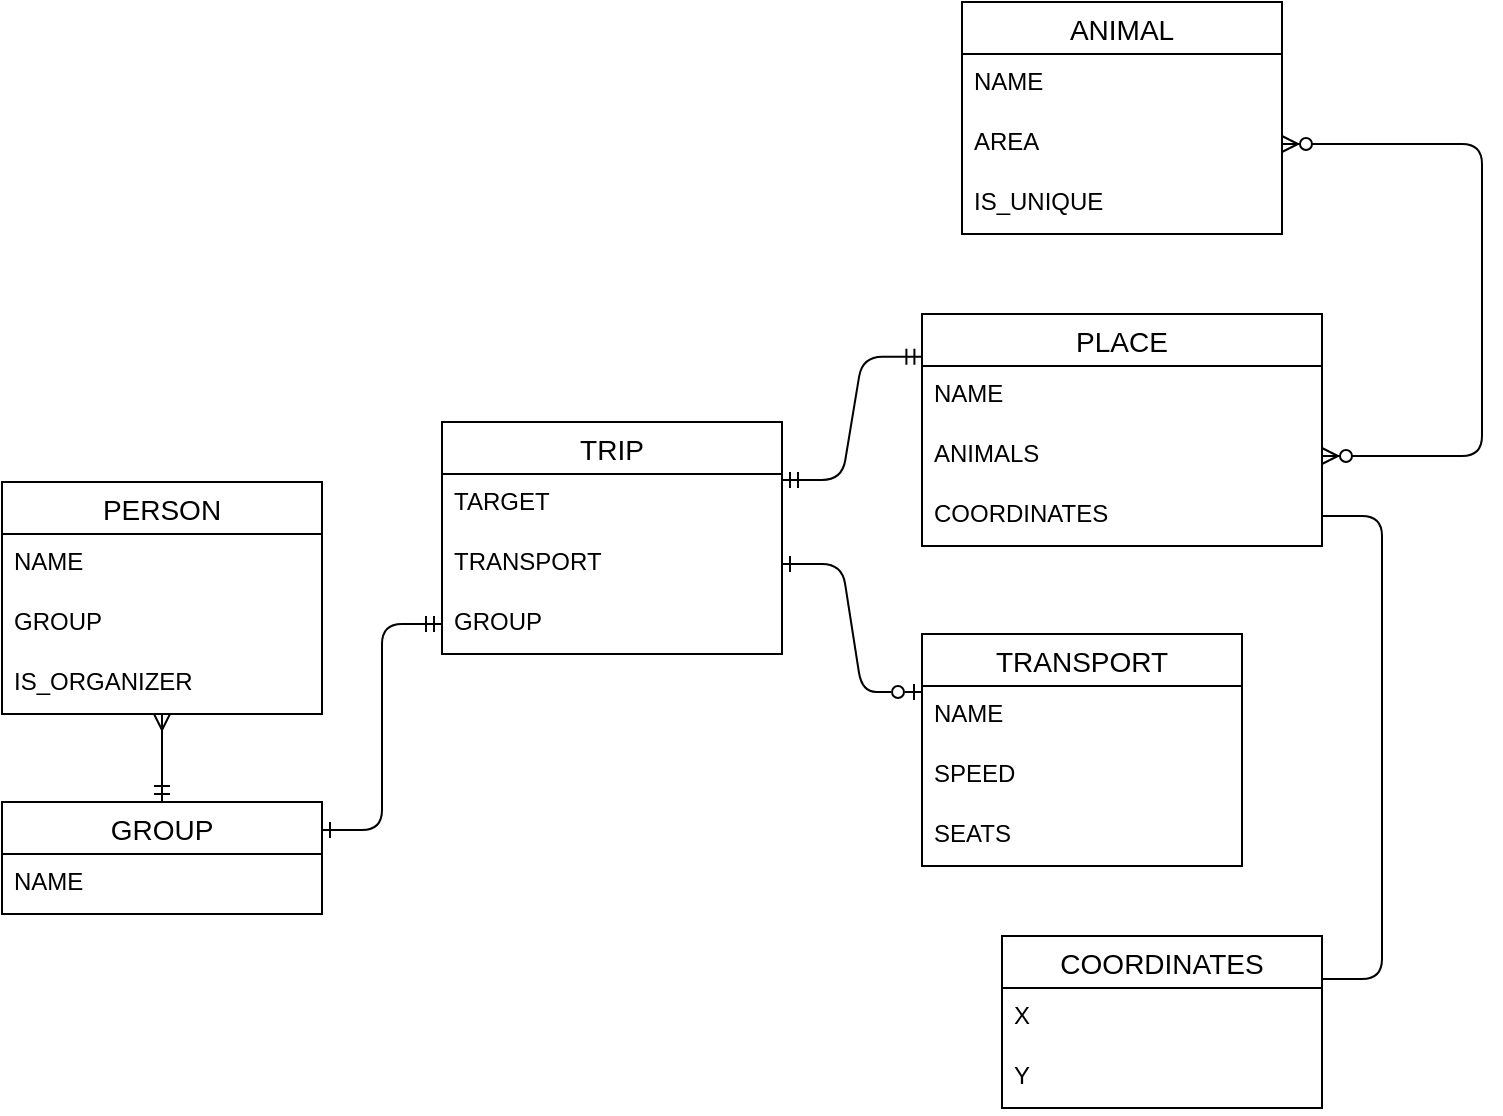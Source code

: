 <mxfile version="26.0.16" pages="2">
  <diagram id="R2lEEEUBdFMjLlhIrx00" name="InfoModel">
    <mxGraphModel dx="954" dy="540" grid="1" gridSize="10" guides="1" tooltips="1" connect="1" arrows="1" fold="1" page="1" pageScale="1" pageWidth="850" pageHeight="1100" math="0" shadow="0" extFonts="Permanent Marker^https://fonts.googleapis.com/css?family=Permanent+Marker">
      <root>
        <mxCell id="0" />
        <mxCell id="1" parent="0" />
        <mxCell id="OggsqAFuib0rC1rTMdXI-14" value="PERSON" style="swimlane;fontStyle=0;childLayout=stackLayout;horizontal=1;startSize=26;horizontalStack=0;resizeParent=1;resizeParentMax=0;resizeLast=0;collapsible=1;marginBottom=0;align=center;fontSize=14;" vertex="1" parent="1">
          <mxGeometry x="80" y="280" width="160" height="116" as="geometry" />
        </mxCell>
        <mxCell id="OggsqAFuib0rC1rTMdXI-15" value="NAME" style="text;strokeColor=none;fillColor=none;spacingLeft=4;spacingRight=4;overflow=hidden;rotatable=0;points=[[0,0.5],[1,0.5]];portConstraint=eastwest;fontSize=12;whiteSpace=wrap;html=1;" vertex="1" parent="OggsqAFuib0rC1rTMdXI-14">
          <mxGeometry y="26" width="160" height="30" as="geometry" />
        </mxCell>
        <mxCell id="OggsqAFuib0rC1rTMdXI-17" value="GROUP" style="text;strokeColor=none;fillColor=none;spacingLeft=4;spacingRight=4;overflow=hidden;rotatable=0;points=[[0,0.5],[1,0.5]];portConstraint=eastwest;fontSize=12;whiteSpace=wrap;html=1;" vertex="1" parent="OggsqAFuib0rC1rTMdXI-14">
          <mxGeometry y="56" width="160" height="30" as="geometry" />
        </mxCell>
        <mxCell id="Uk3YnGbF77FNrOZJx2LO-1" value="IS_ORGANIZER" style="text;strokeColor=none;fillColor=none;spacingLeft=4;spacingRight=4;overflow=hidden;rotatable=0;points=[[0,0.5],[1,0.5]];portConstraint=eastwest;fontSize=12;whiteSpace=wrap;html=1;" vertex="1" parent="OggsqAFuib0rC1rTMdXI-14">
          <mxGeometry y="86" width="160" height="30" as="geometry" />
        </mxCell>
        <mxCell id="OggsqAFuib0rC1rTMdXI-22" value="TRIP" style="swimlane;fontStyle=0;childLayout=stackLayout;horizontal=1;startSize=26;horizontalStack=0;resizeParent=1;resizeParentMax=0;resizeLast=0;collapsible=1;marginBottom=0;align=center;fontSize=14;" vertex="1" parent="1">
          <mxGeometry x="300" y="250" width="170" height="116" as="geometry" />
        </mxCell>
        <mxCell id="OggsqAFuib0rC1rTMdXI-23" value="TARGET" style="text;strokeColor=none;fillColor=none;spacingLeft=4;spacingRight=4;overflow=hidden;rotatable=0;points=[[0,0.5],[1,0.5]];portConstraint=eastwest;fontSize=12;whiteSpace=wrap;html=1;" vertex="1" parent="OggsqAFuib0rC1rTMdXI-22">
          <mxGeometry y="26" width="170" height="30" as="geometry" />
        </mxCell>
        <mxCell id="OggsqAFuib0rC1rTMdXI-24" value="TRANSPORT" style="text;strokeColor=none;fillColor=none;spacingLeft=4;spacingRight=4;overflow=hidden;rotatable=0;points=[[0,0.5],[1,0.5]];portConstraint=eastwest;fontSize=12;whiteSpace=wrap;html=1;" vertex="1" parent="OggsqAFuib0rC1rTMdXI-22">
          <mxGeometry y="56" width="170" height="30" as="geometry" />
        </mxCell>
        <mxCell id="OggsqAFuib0rC1rTMdXI-25" value="GROUP" style="text;strokeColor=none;fillColor=none;spacingLeft=4;spacingRight=4;overflow=hidden;rotatable=0;points=[[0,0.5],[1,0.5]];portConstraint=eastwest;fontSize=12;whiteSpace=wrap;html=1;" vertex="1" parent="OggsqAFuib0rC1rTMdXI-22">
          <mxGeometry y="86" width="170" height="30" as="geometry" />
        </mxCell>
        <mxCell id="OggsqAFuib0rC1rTMdXI-26" value="GROUP" style="swimlane;fontStyle=0;childLayout=stackLayout;horizontal=1;startSize=26;horizontalStack=0;resizeParent=1;resizeParentMax=0;resizeLast=0;collapsible=1;marginBottom=0;align=center;fontSize=14;" vertex="1" parent="1">
          <mxGeometry x="80" y="440" width="160" height="56" as="geometry" />
        </mxCell>
        <mxCell id="OggsqAFuib0rC1rTMdXI-27" value="NAME" style="text;strokeColor=none;fillColor=none;spacingLeft=4;spacingRight=4;overflow=hidden;rotatable=0;points=[[0,0.5],[1,0.5]];portConstraint=eastwest;fontSize=12;whiteSpace=wrap;html=1;" vertex="1" parent="OggsqAFuib0rC1rTMdXI-26">
          <mxGeometry y="26" width="160" height="30" as="geometry" />
        </mxCell>
        <mxCell id="OggsqAFuib0rC1rTMdXI-30" value="PLACE" style="swimlane;fontStyle=0;childLayout=stackLayout;horizontal=1;startSize=26;horizontalStack=0;resizeParent=1;resizeParentMax=0;resizeLast=0;collapsible=1;marginBottom=0;align=center;fontSize=14;" vertex="1" parent="1">
          <mxGeometry x="540" y="196" width="200" height="116" as="geometry" />
        </mxCell>
        <mxCell id="OggsqAFuib0rC1rTMdXI-31" value="NAME" style="text;strokeColor=none;fillColor=none;spacingLeft=4;spacingRight=4;overflow=hidden;rotatable=0;points=[[0,0.5],[1,0.5]];portConstraint=eastwest;fontSize=12;whiteSpace=wrap;html=1;" vertex="1" parent="OggsqAFuib0rC1rTMdXI-30">
          <mxGeometry y="26" width="200" height="30" as="geometry" />
        </mxCell>
        <mxCell id="OggsqAFuib0rC1rTMdXI-32" value="ANIMALS" style="text;strokeColor=none;fillColor=none;spacingLeft=4;spacingRight=4;overflow=hidden;rotatable=0;points=[[0,0.5],[1,0.5]];portConstraint=eastwest;fontSize=12;whiteSpace=wrap;html=1;" vertex="1" parent="OggsqAFuib0rC1rTMdXI-30">
          <mxGeometry y="56" width="200" height="30" as="geometry" />
        </mxCell>
        <mxCell id="OggsqAFuib0rC1rTMdXI-58" value="COORDINATES" style="text;strokeColor=none;fillColor=none;spacingLeft=4;spacingRight=4;overflow=hidden;rotatable=0;points=[[0,0.5],[1,0.5]];portConstraint=eastwest;fontSize=12;whiteSpace=wrap;html=1;" vertex="1" parent="OggsqAFuib0rC1rTMdXI-30">
          <mxGeometry y="86" width="200" height="30" as="geometry" />
        </mxCell>
        <mxCell id="OggsqAFuib0rC1rTMdXI-34" value="ANIMAL" style="swimlane;fontStyle=0;childLayout=stackLayout;horizontal=1;startSize=26;horizontalStack=0;resizeParent=1;resizeParentMax=0;resizeLast=0;collapsible=1;marginBottom=0;align=center;fontSize=14;" vertex="1" parent="1">
          <mxGeometry x="560" y="40" width="160" height="116" as="geometry" />
        </mxCell>
        <mxCell id="OggsqAFuib0rC1rTMdXI-35" value="NAME" style="text;strokeColor=none;fillColor=none;spacingLeft=4;spacingRight=4;overflow=hidden;rotatable=0;points=[[0,0.5],[1,0.5]];portConstraint=eastwest;fontSize=12;whiteSpace=wrap;html=1;" vertex="1" parent="OggsqAFuib0rC1rTMdXI-34">
          <mxGeometry y="26" width="160" height="30" as="geometry" />
        </mxCell>
        <mxCell id="OggsqAFuib0rC1rTMdXI-36" value="AREA" style="text;strokeColor=none;fillColor=none;spacingLeft=4;spacingRight=4;overflow=hidden;rotatable=0;points=[[0,0.5],[1,0.5]];portConstraint=eastwest;fontSize=12;whiteSpace=wrap;html=1;" vertex="1" parent="OggsqAFuib0rC1rTMdXI-34">
          <mxGeometry y="56" width="160" height="30" as="geometry" />
        </mxCell>
        <mxCell id="OggsqAFuib0rC1rTMdXI-57" value="IS_UNIQUE" style="text;strokeColor=none;fillColor=none;spacingLeft=4;spacingRight=4;overflow=hidden;rotatable=0;points=[[0,0.5],[1,0.5]];portConstraint=eastwest;fontSize=12;whiteSpace=wrap;html=1;" vertex="1" parent="OggsqAFuib0rC1rTMdXI-34">
          <mxGeometry y="86" width="160" height="30" as="geometry" />
        </mxCell>
        <mxCell id="OggsqAFuib0rC1rTMdXI-38" value="TRANSPORT" style="swimlane;fontStyle=0;childLayout=stackLayout;horizontal=1;startSize=26;horizontalStack=0;resizeParent=1;resizeParentMax=0;resizeLast=0;collapsible=1;marginBottom=0;align=center;fontSize=14;" vertex="1" parent="1">
          <mxGeometry x="540" y="356" width="160" height="116" as="geometry" />
        </mxCell>
        <mxCell id="OggsqAFuib0rC1rTMdXI-39" value="NAME" style="text;strokeColor=none;fillColor=none;spacingLeft=4;spacingRight=4;overflow=hidden;rotatable=0;points=[[0,0.5],[1,0.5]];portConstraint=eastwest;fontSize=12;whiteSpace=wrap;html=1;" vertex="1" parent="OggsqAFuib0rC1rTMdXI-38">
          <mxGeometry y="26" width="160" height="30" as="geometry" />
        </mxCell>
        <mxCell id="OggsqAFuib0rC1rTMdXI-56" value="SPEED" style="text;strokeColor=none;fillColor=none;spacingLeft=4;spacingRight=4;overflow=hidden;rotatable=0;points=[[0,0.5],[1,0.5]];portConstraint=eastwest;fontSize=12;whiteSpace=wrap;html=1;" vertex="1" parent="OggsqAFuib0rC1rTMdXI-38">
          <mxGeometry y="56" width="160" height="30" as="geometry" />
        </mxCell>
        <mxCell id="3mvl4w1A4kzIvCCZWkbe-1" value="SEATS" style="text;strokeColor=none;fillColor=none;spacingLeft=4;spacingRight=4;overflow=hidden;rotatable=0;points=[[0,0.5],[1,0.5]];portConstraint=eastwest;fontSize=12;whiteSpace=wrap;html=1;" vertex="1" parent="OggsqAFuib0rC1rTMdXI-38">
          <mxGeometry y="86" width="160" height="30" as="geometry" />
        </mxCell>
        <mxCell id="OggsqAFuib0rC1rTMdXI-46" value="" style="edgeStyle=elbowEdgeStyle;fontSize=12;html=1;endArrow=ERzeroToMany;endFill=1;startArrow=ERzeroToMany;rounded=1;entryX=1;entryY=0.5;entryDx=0;entryDy=0;exitX=1;exitY=0.5;exitDx=0;exitDy=0;curved=0;" edge="1" parent="1" source="OggsqAFuib0rC1rTMdXI-32" target="OggsqAFuib0rC1rTMdXI-36">
          <mxGeometry width="100" height="100" relative="1" as="geometry">
            <mxPoint x="680" y="416" as="sourcePoint" />
            <mxPoint x="780" y="316" as="targetPoint" />
            <Array as="points">
              <mxPoint x="820" y="200" />
            </Array>
          </mxGeometry>
        </mxCell>
        <mxCell id="OggsqAFuib0rC1rTMdXI-47" value="" style="edgeStyle=entityRelationEdgeStyle;fontSize=12;html=1;endArrow=ERmandOne;startArrow=ERmandOne;rounded=1;exitX=1;exitY=0.25;exitDx=0;exitDy=0;entryX=0.001;entryY=0.184;entryDx=0;entryDy=0;entryPerimeter=0;curved=0;" edge="1" parent="1" source="OggsqAFuib0rC1rTMdXI-22" target="OggsqAFuib0rC1rTMdXI-30">
          <mxGeometry width="100" height="100" relative="1" as="geometry">
            <mxPoint x="530" y="400" as="sourcePoint" />
            <mxPoint x="630" y="300" as="targetPoint" />
          </mxGeometry>
        </mxCell>
        <mxCell id="OggsqAFuib0rC1rTMdXI-48" value="" style="fontSize=12;html=1;endArrow=ERmandOne;endFill=0;rounded=1;startArrow=ERmany;startFill=0;flowAnimation=0;shadow=0;strokeColor=default;entryX=0.5;entryY=0;entryDx=0;entryDy=0;curved=0;" edge="1" parent="1" source="Uk3YnGbF77FNrOZJx2LO-1" target="OggsqAFuib0rC1rTMdXI-26">
          <mxGeometry width="100" height="100" relative="1" as="geometry">
            <mxPoint x="160" y="400" as="sourcePoint" />
            <mxPoint x="180" y="380" as="targetPoint" />
          </mxGeometry>
        </mxCell>
        <mxCell id="OggsqAFuib0rC1rTMdXI-53" value="" style="endArrow=ERmandOne;html=1;rounded=1;exitX=1;exitY=0.25;exitDx=0;exitDy=0;entryX=0;entryY=0.5;entryDx=0;entryDy=0;edgeStyle=entityRelationEdgeStyle;curved=0;startArrow=ERone;startFill=0;endFill=0;" edge="1" parent="1" source="OggsqAFuib0rC1rTMdXI-26" target="OggsqAFuib0rC1rTMdXI-25">
          <mxGeometry relative="1" as="geometry">
            <mxPoint x="220" y="320" as="sourcePoint" />
            <mxPoint x="380" y="320" as="targetPoint" />
          </mxGeometry>
        </mxCell>
        <mxCell id="OggsqAFuib0rC1rTMdXI-55" value="" style="endArrow=ERzeroToOne;html=1;rounded=1;exitX=1;exitY=0.5;exitDx=0;exitDy=0;entryX=0;entryY=0.25;entryDx=0;entryDy=0;edgeStyle=entityRelationEdgeStyle;curved=0;startArrow=ERone;startFill=0;endFill=0;" edge="1" parent="1" source="OggsqAFuib0rC1rTMdXI-24" target="OggsqAFuib0rC1rTMdXI-38">
          <mxGeometry relative="1" as="geometry">
            <mxPoint x="560" y="410" as="sourcePoint" />
            <mxPoint x="720" y="410" as="targetPoint" />
          </mxGeometry>
        </mxCell>
        <mxCell id="OggsqAFuib0rC1rTMdXI-59" value="COORDINATES" style="swimlane;fontStyle=0;childLayout=stackLayout;horizontal=1;startSize=26;horizontalStack=0;resizeParent=1;resizeParentMax=0;resizeLast=0;collapsible=1;marginBottom=0;align=center;fontSize=14;" vertex="1" parent="1">
          <mxGeometry x="580" y="507" width="160" height="86" as="geometry" />
        </mxCell>
        <mxCell id="OggsqAFuib0rC1rTMdXI-60" value="X" style="text;strokeColor=none;fillColor=none;spacingLeft=4;spacingRight=4;overflow=hidden;rotatable=0;points=[[0,0.5],[1,0.5]];portConstraint=eastwest;fontSize=12;whiteSpace=wrap;html=1;" vertex="1" parent="OggsqAFuib0rC1rTMdXI-59">
          <mxGeometry y="26" width="160" height="30" as="geometry" />
        </mxCell>
        <mxCell id="OggsqAFuib0rC1rTMdXI-61" value="Y" style="text;strokeColor=none;fillColor=none;spacingLeft=4;spacingRight=4;overflow=hidden;rotatable=0;points=[[0,0.5],[1,0.5]];portConstraint=eastwest;fontSize=12;whiteSpace=wrap;html=1;" vertex="1" parent="OggsqAFuib0rC1rTMdXI-59">
          <mxGeometry y="56" width="160" height="30" as="geometry" />
        </mxCell>
        <mxCell id="OggsqAFuib0rC1rTMdXI-63" value="" style="endArrow=none;html=1;rounded=1;entryX=1;entryY=0.25;entryDx=0;entryDy=0;exitX=1;exitY=0.5;exitDx=0;exitDy=0;edgeStyle=entityRelationEdgeStyle;curved=0;" edge="1" parent="1" source="OggsqAFuib0rC1rTMdXI-58" target="OggsqAFuib0rC1rTMdXI-59">
          <mxGeometry relative="1" as="geometry">
            <mxPoint x="720" y="356" as="sourcePoint" />
            <mxPoint x="880" y="356" as="targetPoint" />
          </mxGeometry>
        </mxCell>
      </root>
    </mxGraphModel>
  </diagram>
  <diagram id="WqxsdlxMaS7PFd0vbTAu" name="DataModel">
    <mxGraphModel dx="871" dy="493" grid="1" gridSize="10" guides="1" tooltips="1" connect="1" arrows="1" fold="1" page="1" pageScale="1" pageWidth="827" pageHeight="1169" math="0" shadow="0">
      <root>
        <mxCell id="0" />
        <mxCell id="1" parent="0" />
        <mxCell id="Y_mNn37jYpmO57nyVaMa-1" value="TRIPS" style="shape=table;startSize=30;container=1;collapsible=1;childLayout=tableLayout;fixedRows=1;rowLines=0;fontStyle=1;align=center;resizeLast=1;html=1;" vertex="1" parent="1">
          <mxGeometry x="329" y="490" width="180" height="150" as="geometry" />
        </mxCell>
        <mxCell id="Y_mNn37jYpmO57nyVaMa-2" value="" style="shape=tableRow;horizontal=0;startSize=0;swimlaneHead=0;swimlaneBody=0;fillColor=none;collapsible=0;dropTarget=0;points=[[0,0.5],[1,0.5]];portConstraint=eastwest;top=0;left=0;right=0;bottom=1;" vertex="1" parent="Y_mNn37jYpmO57nyVaMa-1">
          <mxGeometry y="30" width="180" height="30" as="geometry" />
        </mxCell>
        <mxCell id="Y_mNn37jYpmO57nyVaMa-3" value="PK" style="shape=partialRectangle;connectable=0;fillColor=none;top=0;left=0;bottom=0;right=0;fontStyle=1;overflow=hidden;whiteSpace=wrap;html=1;" vertex="1" parent="Y_mNn37jYpmO57nyVaMa-2">
          <mxGeometry width="30" height="30" as="geometry">
            <mxRectangle width="30" height="30" as="alternateBounds" />
          </mxGeometry>
        </mxCell>
        <mxCell id="Y_mNn37jYpmO57nyVaMa-4" value="TRIP_ID integer" style="shape=partialRectangle;connectable=0;fillColor=none;top=0;left=0;bottom=0;right=0;align=left;spacingLeft=6;fontStyle=5;overflow=hidden;whiteSpace=wrap;html=1;" vertex="1" parent="Y_mNn37jYpmO57nyVaMa-2">
          <mxGeometry x="30" width="150" height="30" as="geometry">
            <mxRectangle width="150" height="30" as="alternateBounds" />
          </mxGeometry>
        </mxCell>
        <mxCell id="Y_mNn37jYpmO57nyVaMa-5" value="" style="shape=tableRow;horizontal=0;startSize=0;swimlaneHead=0;swimlaneBody=0;fillColor=none;collapsible=0;dropTarget=0;points=[[0,0.5],[1,0.5]];portConstraint=eastwest;top=0;left=0;right=0;bottom=0;" vertex="1" parent="Y_mNn37jYpmO57nyVaMa-1">
          <mxGeometry y="60" width="180" height="30" as="geometry" />
        </mxCell>
        <mxCell id="Y_mNn37jYpmO57nyVaMa-6" value="FK" style="shape=partialRectangle;connectable=0;fillColor=none;top=0;left=0;bottom=0;right=0;editable=1;overflow=hidden;whiteSpace=wrap;html=1;" vertex="1" parent="Y_mNn37jYpmO57nyVaMa-5">
          <mxGeometry width="30" height="30" as="geometry">
            <mxRectangle width="30" height="30" as="alternateBounds" />
          </mxGeometry>
        </mxCell>
        <mxCell id="Y_mNn37jYpmO57nyVaMa-7" value="TARGET_ID integer" style="shape=partialRectangle;connectable=0;fillColor=none;top=0;left=0;bottom=0;right=0;align=left;spacingLeft=6;overflow=hidden;whiteSpace=wrap;html=1;" vertex="1" parent="Y_mNn37jYpmO57nyVaMa-5">
          <mxGeometry x="30" width="150" height="30" as="geometry">
            <mxRectangle width="150" height="30" as="alternateBounds" />
          </mxGeometry>
        </mxCell>
        <mxCell id="Y_mNn37jYpmO57nyVaMa-8" value="" style="shape=tableRow;horizontal=0;startSize=0;swimlaneHead=0;swimlaneBody=0;fillColor=none;collapsible=0;dropTarget=0;points=[[0,0.5],[1,0.5]];portConstraint=eastwest;top=0;left=0;right=0;bottom=0;" vertex="1" parent="Y_mNn37jYpmO57nyVaMa-1">
          <mxGeometry y="90" width="180" height="30" as="geometry" />
        </mxCell>
        <mxCell id="Y_mNn37jYpmO57nyVaMa-9" value="FK" style="shape=partialRectangle;connectable=0;fillColor=none;top=0;left=0;bottom=0;right=0;editable=1;overflow=hidden;whiteSpace=wrap;html=1;" vertex="1" parent="Y_mNn37jYpmO57nyVaMa-8">
          <mxGeometry width="30" height="30" as="geometry">
            <mxRectangle width="30" height="30" as="alternateBounds" />
          </mxGeometry>
        </mxCell>
        <mxCell id="Y_mNn37jYpmO57nyVaMa-10" value="TRANSPORT_ID integer" style="shape=partialRectangle;connectable=0;fillColor=none;top=0;left=0;bottom=0;right=0;align=left;spacingLeft=6;overflow=hidden;whiteSpace=wrap;html=1;" vertex="1" parent="Y_mNn37jYpmO57nyVaMa-8">
          <mxGeometry x="30" width="150" height="30" as="geometry">
            <mxRectangle width="150" height="30" as="alternateBounds" />
          </mxGeometry>
        </mxCell>
        <mxCell id="CE8Wa0NXN0sI7_mEBsU2-5" value="" style="shape=tableRow;horizontal=0;startSize=0;swimlaneHead=0;swimlaneBody=0;fillColor=none;collapsible=0;dropTarget=0;points=[[0,0.5],[1,0.5]];portConstraint=eastwest;top=0;left=0;right=0;bottom=0;" vertex="1" parent="Y_mNn37jYpmO57nyVaMa-1">
          <mxGeometry y="120" width="180" height="30" as="geometry" />
        </mxCell>
        <mxCell id="CE8Wa0NXN0sI7_mEBsU2-6" value="FK" style="shape=partialRectangle;connectable=0;fillColor=none;top=0;left=0;bottom=0;right=0;editable=1;overflow=hidden;" vertex="1" parent="CE8Wa0NXN0sI7_mEBsU2-5">
          <mxGeometry width="30" height="30" as="geometry">
            <mxRectangle width="30" height="30" as="alternateBounds" />
          </mxGeometry>
        </mxCell>
        <mxCell id="CE8Wa0NXN0sI7_mEBsU2-7" value="GROUP_ID integer" style="shape=partialRectangle;connectable=0;fillColor=none;top=0;left=0;bottom=0;right=0;align=left;spacingLeft=6;overflow=hidden;" vertex="1" parent="CE8Wa0NXN0sI7_mEBsU2-5">
          <mxGeometry x="30" width="150" height="30" as="geometry">
            <mxRectangle width="150" height="30" as="alternateBounds" />
          </mxGeometry>
        </mxCell>
        <mxCell id="oRTQpRsp6UkR21cU4vb7-1" value="TRANSPORTS" style="shape=table;startSize=30;container=1;collapsible=1;childLayout=tableLayout;fixedRows=1;rowLines=0;fontStyle=1;align=center;resizeLast=1;html=1;" vertex="1" parent="1">
          <mxGeometry x="589" y="550" width="180" height="150" as="geometry" />
        </mxCell>
        <mxCell id="oRTQpRsp6UkR21cU4vb7-2" value="" style="shape=tableRow;horizontal=0;startSize=0;swimlaneHead=0;swimlaneBody=0;fillColor=none;collapsible=0;dropTarget=0;points=[[0,0.5],[1,0.5]];portConstraint=eastwest;top=0;left=0;right=0;bottom=1;" vertex="1" parent="oRTQpRsp6UkR21cU4vb7-1">
          <mxGeometry y="30" width="180" height="30" as="geometry" />
        </mxCell>
        <mxCell id="oRTQpRsp6UkR21cU4vb7-3" value="PK" style="shape=partialRectangle;connectable=0;fillColor=none;top=0;left=0;bottom=0;right=0;fontStyle=1;overflow=hidden;whiteSpace=wrap;html=1;" vertex="1" parent="oRTQpRsp6UkR21cU4vb7-2">
          <mxGeometry width="30" height="30" as="geometry">
            <mxRectangle width="30" height="30" as="alternateBounds" />
          </mxGeometry>
        </mxCell>
        <mxCell id="oRTQpRsp6UkR21cU4vb7-4" value="TRANSPORT_ID integer" style="shape=partialRectangle;connectable=0;fillColor=none;top=0;left=0;bottom=0;right=0;align=left;spacingLeft=6;fontStyle=5;overflow=hidden;whiteSpace=wrap;html=1;" vertex="1" parent="oRTQpRsp6UkR21cU4vb7-2">
          <mxGeometry x="30" width="150" height="30" as="geometry">
            <mxRectangle width="150" height="30" as="alternateBounds" />
          </mxGeometry>
        </mxCell>
        <mxCell id="oRTQpRsp6UkR21cU4vb7-5" value="" style="shape=tableRow;horizontal=0;startSize=0;swimlaneHead=0;swimlaneBody=0;fillColor=none;collapsible=0;dropTarget=0;points=[[0,0.5],[1,0.5]];portConstraint=eastwest;top=0;left=0;right=0;bottom=0;" vertex="1" parent="oRTQpRsp6UkR21cU4vb7-1">
          <mxGeometry y="60" width="180" height="30" as="geometry" />
        </mxCell>
        <mxCell id="oRTQpRsp6UkR21cU4vb7-6" value="" style="shape=partialRectangle;connectable=0;fillColor=none;top=0;left=0;bottom=0;right=0;editable=1;overflow=hidden;whiteSpace=wrap;html=1;" vertex="1" parent="oRTQpRsp6UkR21cU4vb7-5">
          <mxGeometry width="30" height="30" as="geometry">
            <mxRectangle width="30" height="30" as="alternateBounds" />
          </mxGeometry>
        </mxCell>
        <mxCell id="oRTQpRsp6UkR21cU4vb7-7" value="NAME text" style="shape=partialRectangle;connectable=0;fillColor=none;top=0;left=0;bottom=0;right=0;align=left;spacingLeft=6;overflow=hidden;whiteSpace=wrap;html=1;" vertex="1" parent="oRTQpRsp6UkR21cU4vb7-5">
          <mxGeometry x="30" width="150" height="30" as="geometry">
            <mxRectangle width="150" height="30" as="alternateBounds" />
          </mxGeometry>
        </mxCell>
        <mxCell id="oRTQpRsp6UkR21cU4vb7-8" value="" style="shape=tableRow;horizontal=0;startSize=0;swimlaneHead=0;swimlaneBody=0;fillColor=none;collapsible=0;dropTarget=0;points=[[0,0.5],[1,0.5]];portConstraint=eastwest;top=0;left=0;right=0;bottom=0;" vertex="1" parent="oRTQpRsp6UkR21cU4vb7-1">
          <mxGeometry y="90" width="180" height="30" as="geometry" />
        </mxCell>
        <mxCell id="oRTQpRsp6UkR21cU4vb7-9" value="" style="shape=partialRectangle;connectable=0;fillColor=none;top=0;left=0;bottom=0;right=0;editable=1;overflow=hidden;whiteSpace=wrap;html=1;" vertex="1" parent="oRTQpRsp6UkR21cU4vb7-8">
          <mxGeometry width="30" height="30" as="geometry">
            <mxRectangle width="30" height="30" as="alternateBounds" />
          </mxGeometry>
        </mxCell>
        <mxCell id="oRTQpRsp6UkR21cU4vb7-10" value="SPEED integer" style="shape=partialRectangle;connectable=0;fillColor=none;top=0;left=0;bottom=0;right=0;align=left;spacingLeft=6;overflow=hidden;whiteSpace=wrap;html=1;" vertex="1" parent="oRTQpRsp6UkR21cU4vb7-8">
          <mxGeometry x="30" width="150" height="30" as="geometry">
            <mxRectangle width="150" height="30" as="alternateBounds" />
          </mxGeometry>
        </mxCell>
        <mxCell id="20Jfj9JLwJm-CeYpymLj-1" value="" style="shape=tableRow;horizontal=0;startSize=0;swimlaneHead=0;swimlaneBody=0;fillColor=none;collapsible=0;dropTarget=0;points=[[0,0.5],[1,0.5]];portConstraint=eastwest;top=0;left=0;right=0;bottom=0;" vertex="1" parent="oRTQpRsp6UkR21cU4vb7-1">
          <mxGeometry y="120" width="180" height="30" as="geometry" />
        </mxCell>
        <mxCell id="20Jfj9JLwJm-CeYpymLj-2" value="" style="shape=partialRectangle;connectable=0;fillColor=none;top=0;left=0;bottom=0;right=0;editable=1;overflow=hidden;" vertex="1" parent="20Jfj9JLwJm-CeYpymLj-1">
          <mxGeometry width="30" height="30" as="geometry">
            <mxRectangle width="30" height="30" as="alternateBounds" />
          </mxGeometry>
        </mxCell>
        <mxCell id="20Jfj9JLwJm-CeYpymLj-3" value="SEATS integer" style="shape=partialRectangle;connectable=0;fillColor=none;top=0;left=0;bottom=0;right=0;align=left;spacingLeft=6;overflow=hidden;" vertex="1" parent="20Jfj9JLwJm-CeYpymLj-1">
          <mxGeometry x="30" width="150" height="30" as="geometry">
            <mxRectangle width="150" height="30" as="alternateBounds" />
          </mxGeometry>
        </mxCell>
        <mxCell id="zfiuawdvyWtajwUGv_Lw-1" value="PLACES" style="shape=table;startSize=30;container=1;collapsible=1;childLayout=tableLayout;fixedRows=1;rowLines=0;fontStyle=1;align=center;resizeLast=1;html=1;" vertex="1" parent="1">
          <mxGeometry x="589" y="410" width="180" height="120" as="geometry" />
        </mxCell>
        <mxCell id="zfiuawdvyWtajwUGv_Lw-2" value="" style="shape=tableRow;horizontal=0;startSize=0;swimlaneHead=0;swimlaneBody=0;fillColor=none;collapsible=0;dropTarget=0;points=[[0,0.5],[1,0.5]];portConstraint=eastwest;top=0;left=0;right=0;bottom=1;" vertex="1" parent="zfiuawdvyWtajwUGv_Lw-1">
          <mxGeometry y="30" width="180" height="30" as="geometry" />
        </mxCell>
        <mxCell id="zfiuawdvyWtajwUGv_Lw-3" value="PK" style="shape=partialRectangle;connectable=0;fillColor=none;top=0;left=0;bottom=0;right=0;fontStyle=1;overflow=hidden;whiteSpace=wrap;html=1;" vertex="1" parent="zfiuawdvyWtajwUGv_Lw-2">
          <mxGeometry width="30" height="30" as="geometry">
            <mxRectangle width="30" height="30" as="alternateBounds" />
          </mxGeometry>
        </mxCell>
        <mxCell id="zfiuawdvyWtajwUGv_Lw-4" value="PLACE_ID integer" style="shape=partialRectangle;connectable=0;fillColor=none;top=0;left=0;bottom=0;right=0;align=left;spacingLeft=6;fontStyle=5;overflow=hidden;whiteSpace=wrap;html=1;" vertex="1" parent="zfiuawdvyWtajwUGv_Lw-2">
          <mxGeometry x="30" width="150" height="30" as="geometry">
            <mxRectangle width="150" height="30" as="alternateBounds" />
          </mxGeometry>
        </mxCell>
        <mxCell id="zfiuawdvyWtajwUGv_Lw-5" value="" style="shape=tableRow;horizontal=0;startSize=0;swimlaneHead=0;swimlaneBody=0;fillColor=none;collapsible=0;dropTarget=0;points=[[0,0.5],[1,0.5]];portConstraint=eastwest;top=0;left=0;right=0;bottom=0;" vertex="1" parent="zfiuawdvyWtajwUGv_Lw-1">
          <mxGeometry y="60" width="180" height="30" as="geometry" />
        </mxCell>
        <mxCell id="zfiuawdvyWtajwUGv_Lw-6" value="FK" style="shape=partialRectangle;connectable=0;fillColor=none;top=0;left=0;bottom=0;right=0;editable=1;overflow=hidden;whiteSpace=wrap;html=1;" vertex="1" parent="zfiuawdvyWtajwUGv_Lw-5">
          <mxGeometry width="30" height="30" as="geometry">
            <mxRectangle width="30" height="30" as="alternateBounds" />
          </mxGeometry>
        </mxCell>
        <mxCell id="zfiuawdvyWtajwUGv_Lw-7" value="COORD_ID integer" style="shape=partialRectangle;connectable=0;fillColor=none;top=0;left=0;bottom=0;right=0;align=left;spacingLeft=6;overflow=hidden;whiteSpace=wrap;html=1;" vertex="1" parent="zfiuawdvyWtajwUGv_Lw-5">
          <mxGeometry x="30" width="150" height="30" as="geometry">
            <mxRectangle width="150" height="30" as="alternateBounds" />
          </mxGeometry>
        </mxCell>
        <mxCell id="zfiuawdvyWtajwUGv_Lw-11" value="" style="shape=tableRow;horizontal=0;startSize=0;swimlaneHead=0;swimlaneBody=0;fillColor=none;collapsible=0;dropTarget=0;points=[[0,0.5],[1,0.5]];portConstraint=eastwest;top=0;left=0;right=0;bottom=0;" vertex="1" parent="zfiuawdvyWtajwUGv_Lw-1">
          <mxGeometry y="90" width="180" height="30" as="geometry" />
        </mxCell>
        <mxCell id="zfiuawdvyWtajwUGv_Lw-12" value="" style="shape=partialRectangle;connectable=0;fillColor=none;top=0;left=0;bottom=0;right=0;editable=1;overflow=hidden;whiteSpace=wrap;html=1;" vertex="1" parent="zfiuawdvyWtajwUGv_Lw-11">
          <mxGeometry width="30" height="30" as="geometry">
            <mxRectangle width="30" height="30" as="alternateBounds" />
          </mxGeometry>
        </mxCell>
        <mxCell id="zfiuawdvyWtajwUGv_Lw-13" value="NAME text" style="shape=partialRectangle;connectable=0;fillColor=none;top=0;left=0;bottom=0;right=0;align=left;spacingLeft=6;overflow=hidden;whiteSpace=wrap;html=1;" vertex="1" parent="zfiuawdvyWtajwUGv_Lw-11">
          <mxGeometry x="30" width="150" height="30" as="geometry">
            <mxRectangle width="150" height="30" as="alternateBounds" />
          </mxGeometry>
        </mxCell>
        <mxCell id="kEJmOw9QMOmsMUARc0rO-1" value="COORDINATIONS" style="shape=table;startSize=30;container=1;collapsible=1;childLayout=tableLayout;fixedRows=1;rowLines=0;fontStyle=1;align=center;resizeLast=1;html=1;" vertex="1" parent="1">
          <mxGeometry x="589" y="740" width="180" height="120" as="geometry" />
        </mxCell>
        <mxCell id="kEJmOw9QMOmsMUARc0rO-2" value="" style="shape=tableRow;horizontal=0;startSize=0;swimlaneHead=0;swimlaneBody=0;fillColor=none;collapsible=0;dropTarget=0;points=[[0,0.5],[1,0.5]];portConstraint=eastwest;top=0;left=0;right=0;bottom=1;" vertex="1" parent="kEJmOw9QMOmsMUARc0rO-1">
          <mxGeometry y="30" width="180" height="30" as="geometry" />
        </mxCell>
        <mxCell id="kEJmOw9QMOmsMUARc0rO-3" value="PK" style="shape=partialRectangle;connectable=0;fillColor=none;top=0;left=0;bottom=0;right=0;fontStyle=1;overflow=hidden;whiteSpace=wrap;html=1;" vertex="1" parent="kEJmOw9QMOmsMUARc0rO-2">
          <mxGeometry width="30" height="30" as="geometry">
            <mxRectangle width="30" height="30" as="alternateBounds" />
          </mxGeometry>
        </mxCell>
        <mxCell id="kEJmOw9QMOmsMUARc0rO-4" value="COORD_ID integer" style="shape=partialRectangle;connectable=0;fillColor=none;top=0;left=0;bottom=0;right=0;align=left;spacingLeft=6;fontStyle=5;overflow=hidden;whiteSpace=wrap;html=1;" vertex="1" parent="kEJmOw9QMOmsMUARc0rO-2">
          <mxGeometry x="30" width="150" height="30" as="geometry">
            <mxRectangle width="150" height="30" as="alternateBounds" />
          </mxGeometry>
        </mxCell>
        <mxCell id="kEJmOw9QMOmsMUARc0rO-5" value="" style="shape=tableRow;horizontal=0;startSize=0;swimlaneHead=0;swimlaneBody=0;fillColor=none;collapsible=0;dropTarget=0;points=[[0,0.5],[1,0.5]];portConstraint=eastwest;top=0;left=0;right=0;bottom=0;" vertex="1" parent="kEJmOw9QMOmsMUARc0rO-1">
          <mxGeometry y="60" width="180" height="30" as="geometry" />
        </mxCell>
        <mxCell id="kEJmOw9QMOmsMUARc0rO-6" value="" style="shape=partialRectangle;connectable=0;fillColor=none;top=0;left=0;bottom=0;right=0;editable=1;overflow=hidden;whiteSpace=wrap;html=1;" vertex="1" parent="kEJmOw9QMOmsMUARc0rO-5">
          <mxGeometry width="30" height="30" as="geometry">
            <mxRectangle width="30" height="30" as="alternateBounds" />
          </mxGeometry>
        </mxCell>
        <mxCell id="kEJmOw9QMOmsMUARc0rO-7" value="X integer" style="shape=partialRectangle;connectable=0;fillColor=none;top=0;left=0;bottom=0;right=0;align=left;spacingLeft=6;overflow=hidden;whiteSpace=wrap;html=1;" vertex="1" parent="kEJmOw9QMOmsMUARc0rO-5">
          <mxGeometry x="30" width="150" height="30" as="geometry">
            <mxRectangle width="150" height="30" as="alternateBounds" />
          </mxGeometry>
        </mxCell>
        <mxCell id="kEJmOw9QMOmsMUARc0rO-8" value="" style="shape=tableRow;horizontal=0;startSize=0;swimlaneHead=0;swimlaneBody=0;fillColor=none;collapsible=0;dropTarget=0;points=[[0,0.5],[1,0.5]];portConstraint=eastwest;top=0;left=0;right=0;bottom=0;" vertex="1" parent="kEJmOw9QMOmsMUARc0rO-1">
          <mxGeometry y="90" width="180" height="30" as="geometry" />
        </mxCell>
        <mxCell id="kEJmOw9QMOmsMUARc0rO-9" value="" style="shape=partialRectangle;connectable=0;fillColor=none;top=0;left=0;bottom=0;right=0;editable=1;overflow=hidden;whiteSpace=wrap;html=1;" vertex="1" parent="kEJmOw9QMOmsMUARc0rO-8">
          <mxGeometry width="30" height="30" as="geometry">
            <mxRectangle width="30" height="30" as="alternateBounds" />
          </mxGeometry>
        </mxCell>
        <mxCell id="kEJmOw9QMOmsMUARc0rO-10" value="Y integer" style="shape=partialRectangle;connectable=0;fillColor=none;top=0;left=0;bottom=0;right=0;align=left;spacingLeft=6;overflow=hidden;whiteSpace=wrap;html=1;" vertex="1" parent="kEJmOw9QMOmsMUARc0rO-8">
          <mxGeometry x="30" width="150" height="30" as="geometry">
            <mxRectangle width="150" height="30" as="alternateBounds" />
          </mxGeometry>
        </mxCell>
        <mxCell id="Tl1f6iHOnrm-8btD2Rfg-1" value="PEOPLE" style="shape=table;startSize=30;container=1;collapsible=1;childLayout=tableLayout;fixedRows=1;rowLines=0;fontStyle=1;align=center;resizeLast=1;html=1;" vertex="1" parent="1">
          <mxGeometry x="89" y="410" width="180" height="150" as="geometry" />
        </mxCell>
        <mxCell id="Tl1f6iHOnrm-8btD2Rfg-2" value="" style="shape=tableRow;horizontal=0;startSize=0;swimlaneHead=0;swimlaneBody=0;fillColor=none;collapsible=0;dropTarget=0;points=[[0,0.5],[1,0.5]];portConstraint=eastwest;top=0;left=0;right=0;bottom=1;" vertex="1" parent="Tl1f6iHOnrm-8btD2Rfg-1">
          <mxGeometry y="30" width="180" height="30" as="geometry" />
        </mxCell>
        <mxCell id="Tl1f6iHOnrm-8btD2Rfg-3" value="PK" style="shape=partialRectangle;connectable=0;fillColor=none;top=0;left=0;bottom=0;right=0;fontStyle=1;overflow=hidden;whiteSpace=wrap;html=1;" vertex="1" parent="Tl1f6iHOnrm-8btD2Rfg-2">
          <mxGeometry width="30" height="30" as="geometry">
            <mxRectangle width="30" height="30" as="alternateBounds" />
          </mxGeometry>
        </mxCell>
        <mxCell id="Tl1f6iHOnrm-8btD2Rfg-4" value="PERSON_ID integer" style="shape=partialRectangle;connectable=0;fillColor=none;top=0;left=0;bottom=0;right=0;align=left;spacingLeft=6;fontStyle=5;overflow=hidden;whiteSpace=wrap;html=1;" vertex="1" parent="Tl1f6iHOnrm-8btD2Rfg-2">
          <mxGeometry x="30" width="150" height="30" as="geometry">
            <mxRectangle width="150" height="30" as="alternateBounds" />
          </mxGeometry>
        </mxCell>
        <mxCell id="Tl1f6iHOnrm-8btD2Rfg-5" value="" style="shape=tableRow;horizontal=0;startSize=0;swimlaneHead=0;swimlaneBody=0;fillColor=none;collapsible=0;dropTarget=0;points=[[0,0.5],[1,0.5]];portConstraint=eastwest;top=0;left=0;right=0;bottom=0;" vertex="1" parent="Tl1f6iHOnrm-8btD2Rfg-1">
          <mxGeometry y="60" width="180" height="30" as="geometry" />
        </mxCell>
        <mxCell id="Tl1f6iHOnrm-8btD2Rfg-6" value="FK" style="shape=partialRectangle;connectable=0;fillColor=none;top=0;left=0;bottom=0;right=0;editable=1;overflow=hidden;whiteSpace=wrap;html=1;" vertex="1" parent="Tl1f6iHOnrm-8btD2Rfg-5">
          <mxGeometry width="30" height="30" as="geometry">
            <mxRectangle width="30" height="30" as="alternateBounds" />
          </mxGeometry>
        </mxCell>
        <mxCell id="Tl1f6iHOnrm-8btD2Rfg-7" value="GROUP_ID integer" style="shape=partialRectangle;connectable=0;fillColor=none;top=0;left=0;bottom=0;right=0;align=left;spacingLeft=6;overflow=hidden;whiteSpace=wrap;html=1;" vertex="1" parent="Tl1f6iHOnrm-8btD2Rfg-5">
          <mxGeometry x="30" width="150" height="30" as="geometry">
            <mxRectangle width="150" height="30" as="alternateBounds" />
          </mxGeometry>
        </mxCell>
        <mxCell id="Tl1f6iHOnrm-8btD2Rfg-11" value="" style="shape=tableRow;horizontal=0;startSize=0;swimlaneHead=0;swimlaneBody=0;fillColor=none;collapsible=0;dropTarget=0;points=[[0,0.5],[1,0.5]];portConstraint=eastwest;top=0;left=0;right=0;bottom=0;" vertex="1" parent="Tl1f6iHOnrm-8btD2Rfg-1">
          <mxGeometry y="90" width="180" height="30" as="geometry" />
        </mxCell>
        <mxCell id="Tl1f6iHOnrm-8btD2Rfg-12" value="" style="shape=partialRectangle;connectable=0;fillColor=none;top=0;left=0;bottom=0;right=0;editable=1;overflow=hidden;whiteSpace=wrap;html=1;" vertex="1" parent="Tl1f6iHOnrm-8btD2Rfg-11">
          <mxGeometry width="30" height="30" as="geometry">
            <mxRectangle width="30" height="30" as="alternateBounds" />
          </mxGeometry>
        </mxCell>
        <mxCell id="Tl1f6iHOnrm-8btD2Rfg-13" value="NAME text" style="shape=partialRectangle;connectable=0;fillColor=none;top=0;left=0;bottom=0;right=0;align=left;spacingLeft=6;overflow=hidden;whiteSpace=wrap;html=1;" vertex="1" parent="Tl1f6iHOnrm-8btD2Rfg-11">
          <mxGeometry x="30" width="150" height="30" as="geometry">
            <mxRectangle width="150" height="30" as="alternateBounds" />
          </mxGeometry>
        </mxCell>
        <mxCell id="naGz0PMS1ifkqEcJBoPV-1" value="" style="shape=tableRow;horizontal=0;startSize=0;swimlaneHead=0;swimlaneBody=0;fillColor=none;collapsible=0;dropTarget=0;points=[[0,0.5],[1,0.5]];portConstraint=eastwest;top=0;left=0;right=0;bottom=0;" vertex="1" parent="Tl1f6iHOnrm-8btD2Rfg-1">
          <mxGeometry y="120" width="180" height="30" as="geometry" />
        </mxCell>
        <mxCell id="naGz0PMS1ifkqEcJBoPV-2" value="" style="shape=partialRectangle;connectable=0;fillColor=none;top=0;left=0;bottom=0;right=0;editable=1;overflow=hidden;" vertex="1" parent="naGz0PMS1ifkqEcJBoPV-1">
          <mxGeometry width="30" height="30" as="geometry">
            <mxRectangle width="30" height="30" as="alternateBounds" />
          </mxGeometry>
        </mxCell>
        <mxCell id="naGz0PMS1ifkqEcJBoPV-3" value="IS_ORGANIZER boolean" style="shape=partialRectangle;connectable=0;fillColor=none;top=0;left=0;bottom=0;right=0;align=left;spacingLeft=6;overflow=hidden;" vertex="1" parent="naGz0PMS1ifkqEcJBoPV-1">
          <mxGeometry x="30" width="150" height="30" as="geometry">
            <mxRectangle width="150" height="30" as="alternateBounds" />
          </mxGeometry>
        </mxCell>
        <mxCell id="6Y1qJ13TkP8Vam-NwcdF-1" value="GROUPS" style="shape=table;startSize=30;container=1;collapsible=1;childLayout=tableLayout;fixedRows=1;rowLines=0;fontStyle=1;align=center;resizeLast=1;html=1;" vertex="1" parent="1">
          <mxGeometry x="89" y="580" width="180" height="90" as="geometry" />
        </mxCell>
        <mxCell id="6Y1qJ13TkP8Vam-NwcdF-2" value="" style="shape=tableRow;horizontal=0;startSize=0;swimlaneHead=0;swimlaneBody=0;fillColor=none;collapsible=0;dropTarget=0;points=[[0,0.5],[1,0.5]];portConstraint=eastwest;top=0;left=0;right=0;bottom=1;" vertex="1" parent="6Y1qJ13TkP8Vam-NwcdF-1">
          <mxGeometry y="30" width="180" height="30" as="geometry" />
        </mxCell>
        <mxCell id="6Y1qJ13TkP8Vam-NwcdF-3" value="PK" style="shape=partialRectangle;connectable=0;fillColor=none;top=0;left=0;bottom=0;right=0;fontStyle=1;overflow=hidden;whiteSpace=wrap;html=1;" vertex="1" parent="6Y1qJ13TkP8Vam-NwcdF-2">
          <mxGeometry width="30" height="30" as="geometry">
            <mxRectangle width="30" height="30" as="alternateBounds" />
          </mxGeometry>
        </mxCell>
        <mxCell id="6Y1qJ13TkP8Vam-NwcdF-4" value="GROUP_ID integer" style="shape=partialRectangle;connectable=0;fillColor=none;top=0;left=0;bottom=0;right=0;align=left;spacingLeft=6;fontStyle=5;overflow=hidden;whiteSpace=wrap;html=1;" vertex="1" parent="6Y1qJ13TkP8Vam-NwcdF-2">
          <mxGeometry x="30" width="150" height="30" as="geometry">
            <mxRectangle width="150" height="30" as="alternateBounds" />
          </mxGeometry>
        </mxCell>
        <mxCell id="6Y1qJ13TkP8Vam-NwcdF-5" value="" style="shape=tableRow;horizontal=0;startSize=0;swimlaneHead=0;swimlaneBody=0;fillColor=none;collapsible=0;dropTarget=0;points=[[0,0.5],[1,0.5]];portConstraint=eastwest;top=0;left=0;right=0;bottom=0;" vertex="1" parent="6Y1qJ13TkP8Vam-NwcdF-1">
          <mxGeometry y="60" width="180" height="30" as="geometry" />
        </mxCell>
        <mxCell id="6Y1qJ13TkP8Vam-NwcdF-6" value="" style="shape=partialRectangle;connectable=0;fillColor=none;top=0;left=0;bottom=0;right=0;editable=1;overflow=hidden;whiteSpace=wrap;html=1;" vertex="1" parent="6Y1qJ13TkP8Vam-NwcdF-5">
          <mxGeometry width="30" height="30" as="geometry">
            <mxRectangle width="30" height="30" as="alternateBounds" />
          </mxGeometry>
        </mxCell>
        <mxCell id="6Y1qJ13TkP8Vam-NwcdF-7" value="NAME text" style="shape=partialRectangle;connectable=0;fillColor=none;top=0;left=0;bottom=0;right=0;align=left;spacingLeft=6;overflow=hidden;whiteSpace=wrap;html=1;" vertex="1" parent="6Y1qJ13TkP8Vam-NwcdF-5">
          <mxGeometry x="30" width="150" height="30" as="geometry">
            <mxRectangle width="150" height="30" as="alternateBounds" />
          </mxGeometry>
        </mxCell>
        <mxCell id="2nxbc2_PFU7Sd_t4eUX4-1" value="ANIMALS" style="shape=table;startSize=30;container=1;collapsible=1;childLayout=tableLayout;fixedRows=1;rowLines=0;fontStyle=1;align=center;resizeLast=1;html=1;" vertex="1" parent="1">
          <mxGeometry x="130" y="170" width="180" height="120" as="geometry" />
        </mxCell>
        <mxCell id="2nxbc2_PFU7Sd_t4eUX4-2" value="" style="shape=tableRow;horizontal=0;startSize=0;swimlaneHead=0;swimlaneBody=0;fillColor=none;collapsible=0;dropTarget=0;points=[[0,0.5],[1,0.5]];portConstraint=eastwest;top=0;left=0;right=0;bottom=1;" vertex="1" parent="2nxbc2_PFU7Sd_t4eUX4-1">
          <mxGeometry y="30" width="180" height="30" as="geometry" />
        </mxCell>
        <mxCell id="2nxbc2_PFU7Sd_t4eUX4-3" value="PK" style="shape=partialRectangle;connectable=0;fillColor=none;top=0;left=0;bottom=0;right=0;fontStyle=1;overflow=hidden;whiteSpace=wrap;html=1;" vertex="1" parent="2nxbc2_PFU7Sd_t4eUX4-2">
          <mxGeometry width="30" height="30" as="geometry">
            <mxRectangle width="30" height="30" as="alternateBounds" />
          </mxGeometry>
        </mxCell>
        <mxCell id="2nxbc2_PFU7Sd_t4eUX4-4" value="ANIMAL_ID" style="shape=partialRectangle;connectable=0;fillColor=none;top=0;left=0;bottom=0;right=0;align=left;spacingLeft=6;fontStyle=5;overflow=hidden;whiteSpace=wrap;html=1;" vertex="1" parent="2nxbc2_PFU7Sd_t4eUX4-2">
          <mxGeometry x="30" width="150" height="30" as="geometry">
            <mxRectangle width="150" height="30" as="alternateBounds" />
          </mxGeometry>
        </mxCell>
        <mxCell id="2nxbc2_PFU7Sd_t4eUX4-5" value="" style="shape=tableRow;horizontal=0;startSize=0;swimlaneHead=0;swimlaneBody=0;fillColor=none;collapsible=0;dropTarget=0;points=[[0,0.5],[1,0.5]];portConstraint=eastwest;top=0;left=0;right=0;bottom=0;" vertex="1" parent="2nxbc2_PFU7Sd_t4eUX4-1">
          <mxGeometry y="60" width="180" height="30" as="geometry" />
        </mxCell>
        <mxCell id="2nxbc2_PFU7Sd_t4eUX4-6" value="" style="shape=partialRectangle;connectable=0;fillColor=none;top=0;left=0;bottom=0;right=0;editable=1;overflow=hidden;whiteSpace=wrap;html=1;" vertex="1" parent="2nxbc2_PFU7Sd_t4eUX4-5">
          <mxGeometry width="30" height="30" as="geometry">
            <mxRectangle width="30" height="30" as="alternateBounds" />
          </mxGeometry>
        </mxCell>
        <mxCell id="2nxbc2_PFU7Sd_t4eUX4-7" value="NAME text" style="shape=partialRectangle;connectable=0;fillColor=none;top=0;left=0;bottom=0;right=0;align=left;spacingLeft=6;overflow=hidden;whiteSpace=wrap;html=1;" vertex="1" parent="2nxbc2_PFU7Sd_t4eUX4-5">
          <mxGeometry x="30" width="150" height="30" as="geometry">
            <mxRectangle width="150" height="30" as="alternateBounds" />
          </mxGeometry>
        </mxCell>
        <mxCell id="2nxbc2_PFU7Sd_t4eUX4-8" value="" style="shape=tableRow;horizontal=0;startSize=0;swimlaneHead=0;swimlaneBody=0;fillColor=none;collapsible=0;dropTarget=0;points=[[0,0.5],[1,0.5]];portConstraint=eastwest;top=0;left=0;right=0;bottom=0;" vertex="1" parent="2nxbc2_PFU7Sd_t4eUX4-1">
          <mxGeometry y="90" width="180" height="30" as="geometry" />
        </mxCell>
        <mxCell id="2nxbc2_PFU7Sd_t4eUX4-9" value="" style="shape=partialRectangle;connectable=0;fillColor=none;top=0;left=0;bottom=0;right=0;editable=1;overflow=hidden;whiteSpace=wrap;html=1;" vertex="1" parent="2nxbc2_PFU7Sd_t4eUX4-8">
          <mxGeometry width="30" height="30" as="geometry">
            <mxRectangle width="30" height="30" as="alternateBounds" />
          </mxGeometry>
        </mxCell>
        <mxCell id="2nxbc2_PFU7Sd_t4eUX4-10" value="IS_UNIQUE boolean" style="shape=partialRectangle;connectable=0;fillColor=none;top=0;left=0;bottom=0;right=0;align=left;spacingLeft=6;overflow=hidden;whiteSpace=wrap;html=1;" vertex="1" parent="2nxbc2_PFU7Sd_t4eUX4-8">
          <mxGeometry x="30" width="150" height="30" as="geometry">
            <mxRectangle width="150" height="30" as="alternateBounds" />
          </mxGeometry>
        </mxCell>
        <mxCell id="MsxzeT5zy0AW5l2hkkEM-1" value="AREAS" style="shape=table;startSize=30;container=1;collapsible=1;childLayout=tableLayout;fixedRows=1;rowLines=0;fontStyle=1;align=center;resizeLast=1;html=1;whiteSpace=wrap;" vertex="1" parent="1">
          <mxGeometry x="430" y="200" width="180" height="90" as="geometry" />
        </mxCell>
        <mxCell id="MsxzeT5zy0AW5l2hkkEM-2" value="" style="shape=tableRow;horizontal=0;startSize=0;swimlaneHead=0;swimlaneBody=0;fillColor=none;collapsible=0;dropTarget=0;points=[[0,0.5],[1,0.5]];portConstraint=eastwest;top=0;left=0;right=0;bottom=0;html=1;" vertex="1" parent="MsxzeT5zy0AW5l2hkkEM-1">
          <mxGeometry y="30" width="180" height="30" as="geometry" />
        </mxCell>
        <mxCell id="MsxzeT5zy0AW5l2hkkEM-3" value="PK,FK1" style="shape=partialRectangle;connectable=0;fillColor=none;top=0;left=0;bottom=0;right=0;fontStyle=1;overflow=hidden;html=1;whiteSpace=wrap;" vertex="1" parent="MsxzeT5zy0AW5l2hkkEM-2">
          <mxGeometry width="60" height="30" as="geometry">
            <mxRectangle width="60" height="30" as="alternateBounds" />
          </mxGeometry>
        </mxCell>
        <mxCell id="MsxzeT5zy0AW5l2hkkEM-4" value="PLACE_ID integer" style="shape=partialRectangle;connectable=0;fillColor=none;top=0;left=0;bottom=0;right=0;align=left;spacingLeft=6;fontStyle=5;overflow=hidden;html=1;whiteSpace=wrap;" vertex="1" parent="MsxzeT5zy0AW5l2hkkEM-2">
          <mxGeometry x="60" width="120" height="30" as="geometry">
            <mxRectangle width="120" height="30" as="alternateBounds" />
          </mxGeometry>
        </mxCell>
        <mxCell id="MsxzeT5zy0AW5l2hkkEM-5" value="" style="shape=tableRow;horizontal=0;startSize=0;swimlaneHead=0;swimlaneBody=0;fillColor=none;collapsible=0;dropTarget=0;points=[[0,0.5],[1,0.5]];portConstraint=eastwest;top=0;left=0;right=0;bottom=1;html=1;" vertex="1" parent="MsxzeT5zy0AW5l2hkkEM-1">
          <mxGeometry y="60" width="180" height="30" as="geometry" />
        </mxCell>
        <mxCell id="MsxzeT5zy0AW5l2hkkEM-6" value="PK,FK2" style="shape=partialRectangle;connectable=0;fillColor=none;top=0;left=0;bottom=0;right=0;fontStyle=1;overflow=hidden;html=1;whiteSpace=wrap;" vertex="1" parent="MsxzeT5zy0AW5l2hkkEM-5">
          <mxGeometry width="60" height="30" as="geometry">
            <mxRectangle width="60" height="30" as="alternateBounds" />
          </mxGeometry>
        </mxCell>
        <mxCell id="MsxzeT5zy0AW5l2hkkEM-7" value="ANIMAL_ID integer" style="shape=partialRectangle;connectable=0;fillColor=none;top=0;left=0;bottom=0;right=0;align=left;spacingLeft=6;fontStyle=5;overflow=hidden;html=1;whiteSpace=wrap;" vertex="1" parent="MsxzeT5zy0AW5l2hkkEM-5">
          <mxGeometry x="60" width="120" height="30" as="geometry">
            <mxRectangle width="120" height="30" as="alternateBounds" />
          </mxGeometry>
        </mxCell>
        <mxCell id="N-f_jlXOeRvtaWNhEMQc-1" value="" style="edgeStyle=orthogonalEdgeStyle;fontSize=12;html=1;endArrow=ERzeroToMany;endFill=1;rounded=1;entryX=1;entryY=0.5;entryDx=0;entryDy=0;exitX=0.5;exitY=0;exitDx=0;exitDy=0;strokeColor=default;startArrow=ERmandOne;startFill=0;elbow=vertical;curved=0;" edge="1" parent="1" source="zfiuawdvyWtajwUGv_Lw-1" target="MsxzeT5zy0AW5l2hkkEM-2">
          <mxGeometry width="100" height="100" relative="1" as="geometry">
            <mxPoint x="910" y="330" as="sourcePoint" />
            <mxPoint x="1010" y="230" as="targetPoint" />
          </mxGeometry>
        </mxCell>
        <mxCell id="N-f_jlXOeRvtaWNhEMQc-2" value="" style="edgeStyle=entityRelationEdgeStyle;fontSize=12;html=1;endArrow=ERmandOne;startArrow=ERzeroToMany;rounded=1;exitX=0;exitY=0.5;exitDx=0;exitDy=0;entryX=1;entryY=0.5;entryDx=0;entryDy=0;curved=0;endFill=0;" edge="1" parent="1" source="MsxzeT5zy0AW5l2hkkEM-5" target="2nxbc2_PFU7Sd_t4eUX4-2">
          <mxGeometry width="100" height="100" relative="1" as="geometry">
            <mxPoint x="1000" y="250" as="sourcePoint" />
            <mxPoint x="1100" y="150" as="targetPoint" />
          </mxGeometry>
        </mxCell>
        <mxCell id="N-f_jlXOeRvtaWNhEMQc-3" value="" style="edgeStyle=entityRelationEdgeStyle;fontSize=12;html=1;endArrow=ERmandOne;rounded=1;exitX=1;exitY=0.5;exitDx=0;exitDy=0;entryX=1;entryY=0.5;entryDx=0;entryDy=0;curved=0;startArrow=ERone;startFill=0;" edge="1" parent="1" source="zfiuawdvyWtajwUGv_Lw-5" target="kEJmOw9QMOmsMUARc0rO-2">
          <mxGeometry width="100" height="100" relative="1" as="geometry">
            <mxPoint x="929" y="660" as="sourcePoint" />
            <mxPoint x="1029" y="560" as="targetPoint" />
          </mxGeometry>
        </mxCell>
        <mxCell id="N-f_jlXOeRvtaWNhEMQc-4" value="" style="edgeStyle=entityRelationEdgeStyle;fontSize=12;html=1;endArrow=ERzeroToOne;endFill=0;rounded=1;entryX=0;entryY=0.5;entryDx=0;entryDy=0;exitX=1;exitY=0.5;exitDx=0;exitDy=0;curved=0;startArrow=ERmandOne;startFill=0;" edge="1" parent="1" source="Y_mNn37jYpmO57nyVaMa-8" target="oRTQpRsp6UkR21cU4vb7-2">
          <mxGeometry width="100" height="100" relative="1" as="geometry">
            <mxPoint x="549" y="680" as="sourcePoint" />
            <mxPoint x="559" y="710" as="targetPoint" />
          </mxGeometry>
        </mxCell>
        <mxCell id="N-f_jlXOeRvtaWNhEMQc-9" value="" style="edgeStyle=entityRelationEdgeStyle;fontSize=12;html=1;endArrow=ERmandOne;startArrow=ERmandOne;rounded=1;entryX=0;entryY=0.5;entryDx=0;entryDy=0;exitX=1;exitY=0.5;exitDx=0;exitDy=0;curved=0;" edge="1" parent="1" source="6Y1qJ13TkP8Vam-NwcdF-2" target="CE8Wa0NXN0sI7_mEBsU2-5">
          <mxGeometry width="100" height="100" relative="1" as="geometry">
            <mxPoint x="319" y="840" as="sourcePoint" />
            <mxPoint x="419" y="740" as="targetPoint" />
          </mxGeometry>
        </mxCell>
        <mxCell id="N-f_jlXOeRvtaWNhEMQc-10" value="" style="edgeStyle=entityRelationEdgeStyle;fontSize=12;html=1;endArrow=ERmandOne;startArrow=ERzeroToOne;rounded=1;exitX=1;exitY=0.5;exitDx=0;exitDy=0;entryX=0;entryY=0.5;entryDx=0;entryDy=0;endFill=0;startFill=0;curved=0;" edge="1" parent="1" source="Y_mNn37jYpmO57nyVaMa-5" target="zfiuawdvyWtajwUGv_Lw-2">
          <mxGeometry width="100" height="100" relative="1" as="geometry">
            <mxPoint x="569" y="730" as="sourcePoint" />
            <mxPoint x="669" y="630" as="targetPoint" />
          </mxGeometry>
        </mxCell>
        <mxCell id="N-f_jlXOeRvtaWNhEMQc-11" value="" style="fontSize=12;html=1;endArrow=ERmany;endFill=0;rounded=1;entryX=0;entryY=0.5;entryDx=0;entryDy=0;exitX=0;exitY=0.5;exitDx=0;exitDy=0;edgeStyle=elbowEdgeStyle;curved=0;startArrow=ERmandOne;startFill=0;" edge="1" parent="1" source="6Y1qJ13TkP8Vam-NwcdF-2" target="Tl1f6iHOnrm-8btD2Rfg-5">
          <mxGeometry width="100" height="100" relative="1" as="geometry">
            <mxPoint x="-71" y="680" as="sourcePoint" />
            <mxPoint x="29" y="580" as="targetPoint" />
            <Array as="points">
              <mxPoint x="49" y="560" />
            </Array>
          </mxGeometry>
        </mxCell>
      </root>
    </mxGraphModel>
  </diagram>
</mxfile>
